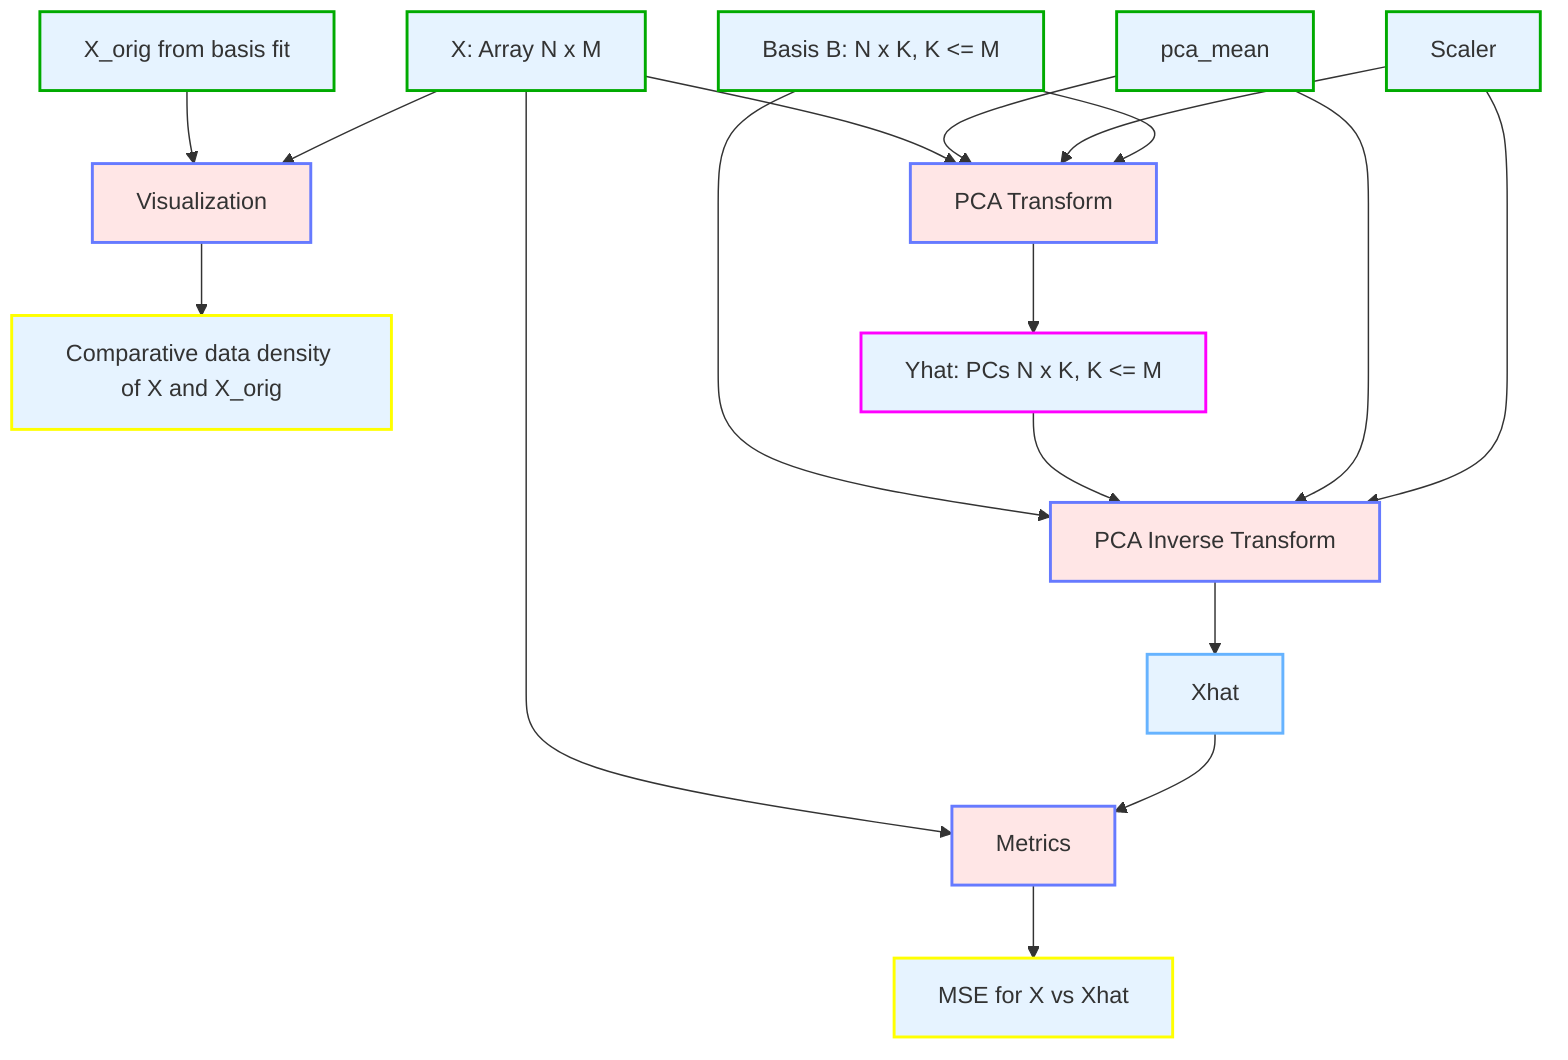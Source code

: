 %%{init: {'themeVariables': {'nodeTextColor':'#000'}}}%%
flowchart TD
    classDef data fill:#e6f3ff,stroke:#66b3ff,stroke-width:2px
    classDef op fill:#ffe6e6,stroke:#667aff,stroke-width:2px,shape:round-rect
    classDef inputData fill:#e6f3ff,stroke:#00AA00,stroke-width:2px
    classDef outputData fill:#e6f3ff,stroke:#FF00FF,stroke-width:2px
    classDef outputMetric fill:#e6f3ff,stroke:#FFFF00,stroke-width:2px

    data5["Basis B: N x K, K <= M"]:::inputData --> op3
    data5a["Scaler"]:::inputData --> op3 & op3b
    data5b["pca_mean"]:::inputData --> op3 & op3b
    data3c["X_orig from basis fit"]:::inputData
    data3["X: Array N x M"]:::inputData
    op3c["Visualization"]:::op
    data3 & data3c --> op3c
    data5d["Comparative data density of X and X_orig"]:::outputMetric
    op3c --> data5d

    data3 --> op3["PCA Transform"]:::op
    op3 --> data4["Yhat: PCs N x K, K <= M"]:::outputData
    op3a["Metrics"]:::op
    data3a["MSE for X vs Xhat"]:::outputMetric
    op3b["PCA Inverse Transform"]:::op
    data3b["Xhat"]:::data
    data4 & data5 --> op3b --> data3b --> op3a --> data3a
    data3 --> op3a